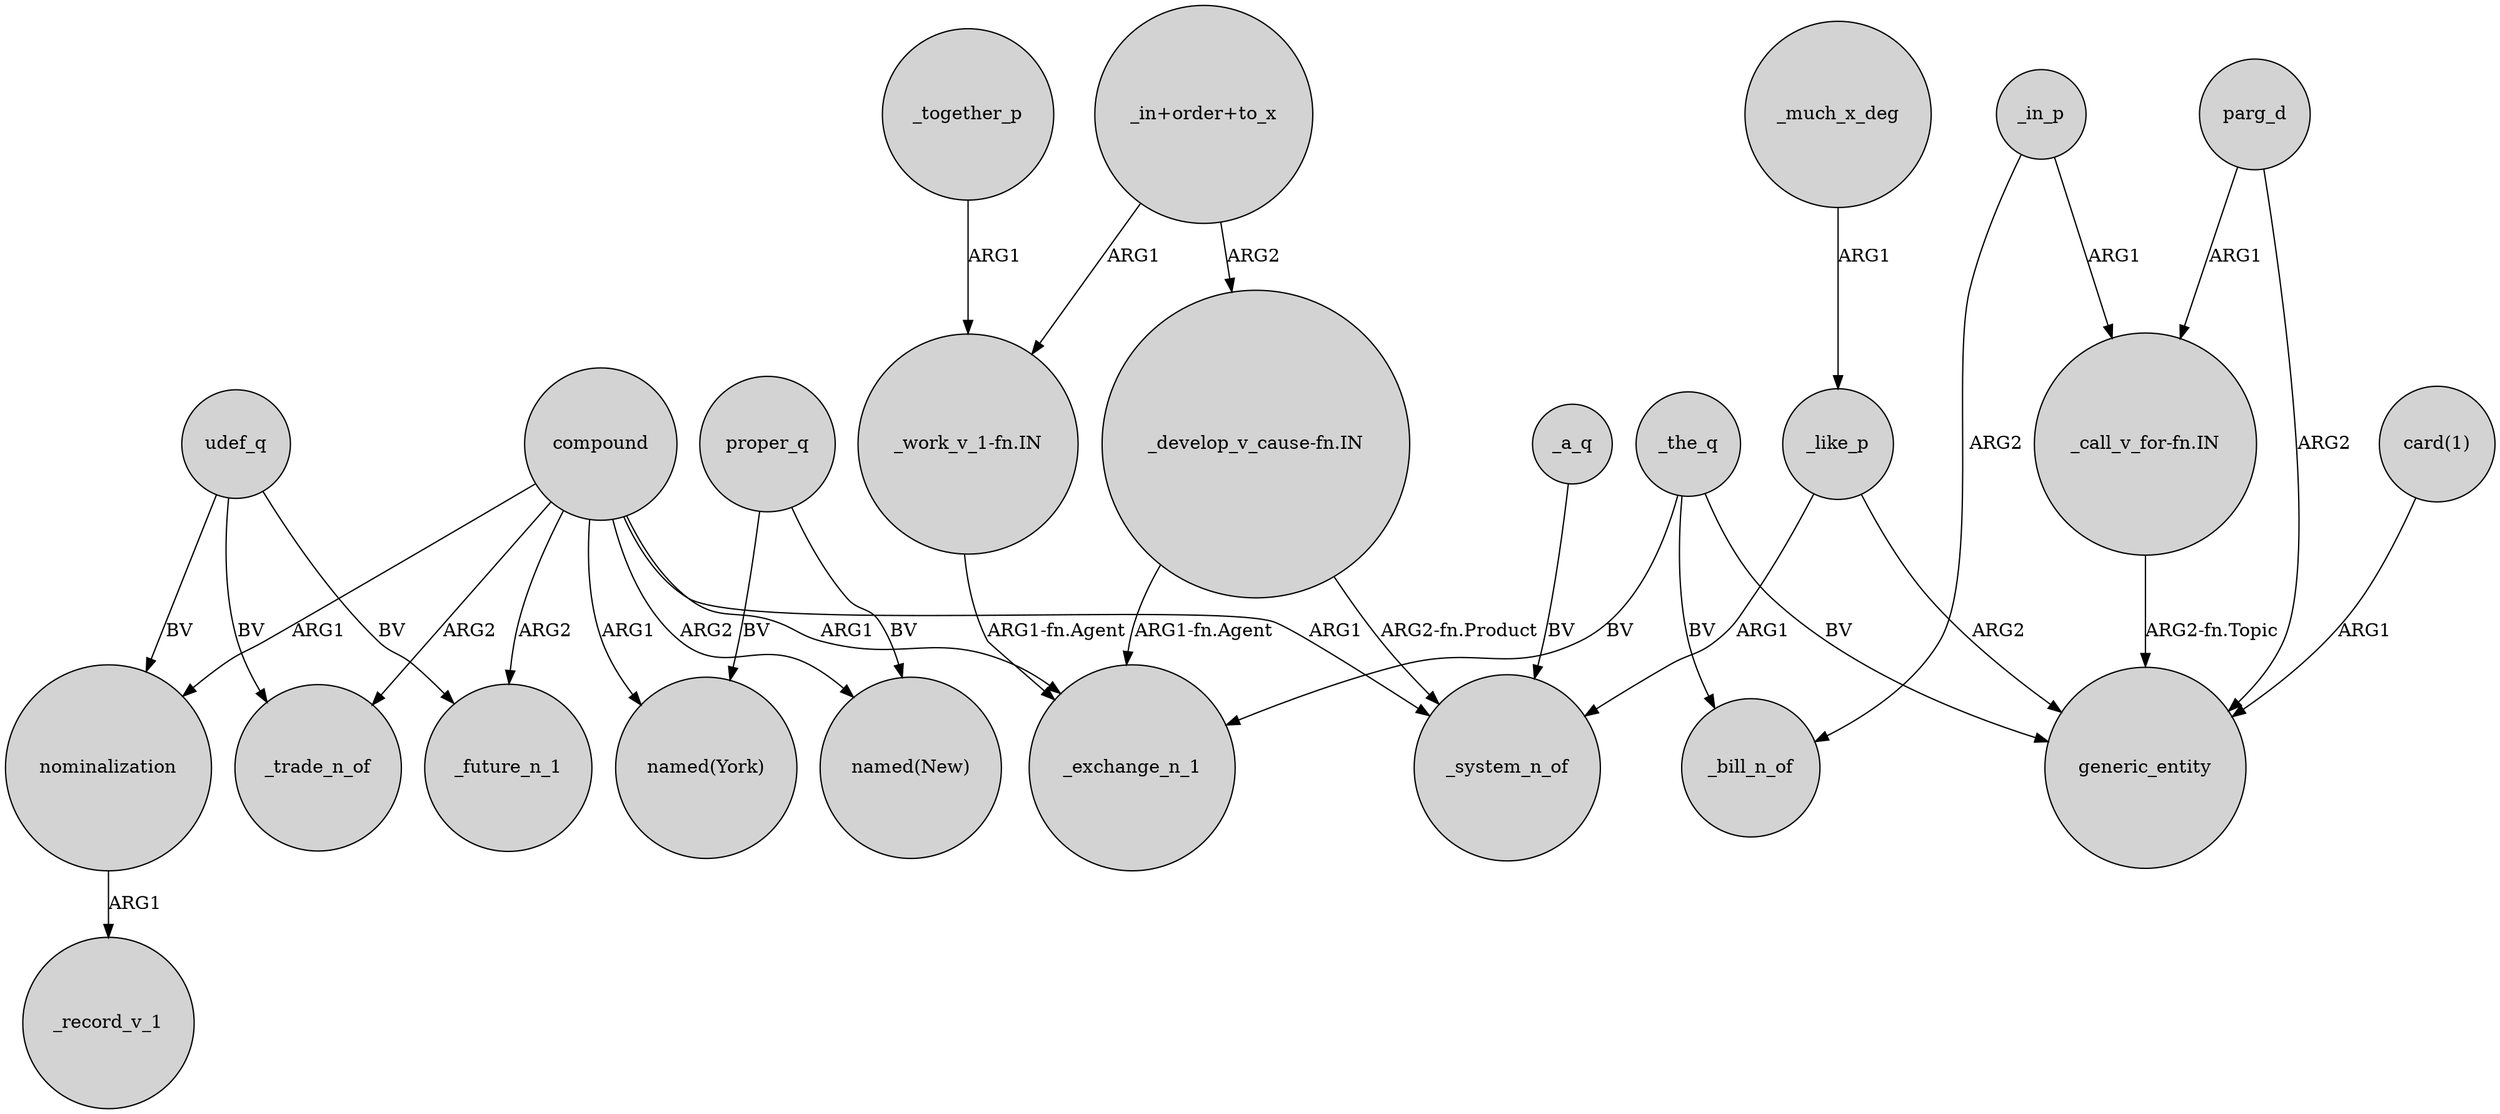 digraph {
	node [shape=circle style=filled]
	_the_q -> generic_entity [label=BV]
	_the_q -> _bill_n_of [label=BV]
	udef_q -> _trade_n_of [label=BV]
	_much_x_deg -> _like_p [label=ARG1]
	"_in+order+to_x" -> "_work_v_1-fn.IN" [label=ARG1]
	compound -> "named(New)" [label=ARG2]
	_together_p -> "_work_v_1-fn.IN" [label=ARG1]
	proper_q -> "named(New)" [label=BV]
	compound -> _system_n_of [label=ARG1]
	"_call_v_for-fn.IN" -> generic_entity [label="ARG2-fn.Topic"]
	parg_d -> generic_entity [label=ARG2]
	"_develop_v_cause-fn.IN" -> _system_n_of [label="ARG2-fn.Product"]
	"_work_v_1-fn.IN" -> _exchange_n_1 [label="ARG1-fn.Agent"]
	_like_p -> _system_n_of [label=ARG1]
	compound -> _future_n_1 [label=ARG2]
	_in_p -> _bill_n_of [label=ARG2]
	nominalization -> _record_v_1 [label=ARG1]
	compound -> "named(York)" [label=ARG1]
	"_in+order+to_x" -> "_develop_v_cause-fn.IN" [label=ARG2]
	compound -> _exchange_n_1 [label=ARG1]
	"_develop_v_cause-fn.IN" -> _exchange_n_1 [label="ARG1-fn.Agent"]
	parg_d -> "_call_v_for-fn.IN" [label=ARG1]
	compound -> _trade_n_of [label=ARG2]
	udef_q -> _future_n_1 [label=BV]
	udef_q -> nominalization [label=BV]
	_a_q -> _system_n_of [label=BV]
	"card(1)" -> generic_entity [label=ARG1]
	_in_p -> "_call_v_for-fn.IN" [label=ARG1]
	_like_p -> generic_entity [label=ARG2]
	proper_q -> "named(York)" [label=BV]
	compound -> nominalization [label=ARG1]
	_the_q -> _exchange_n_1 [label=BV]
}
